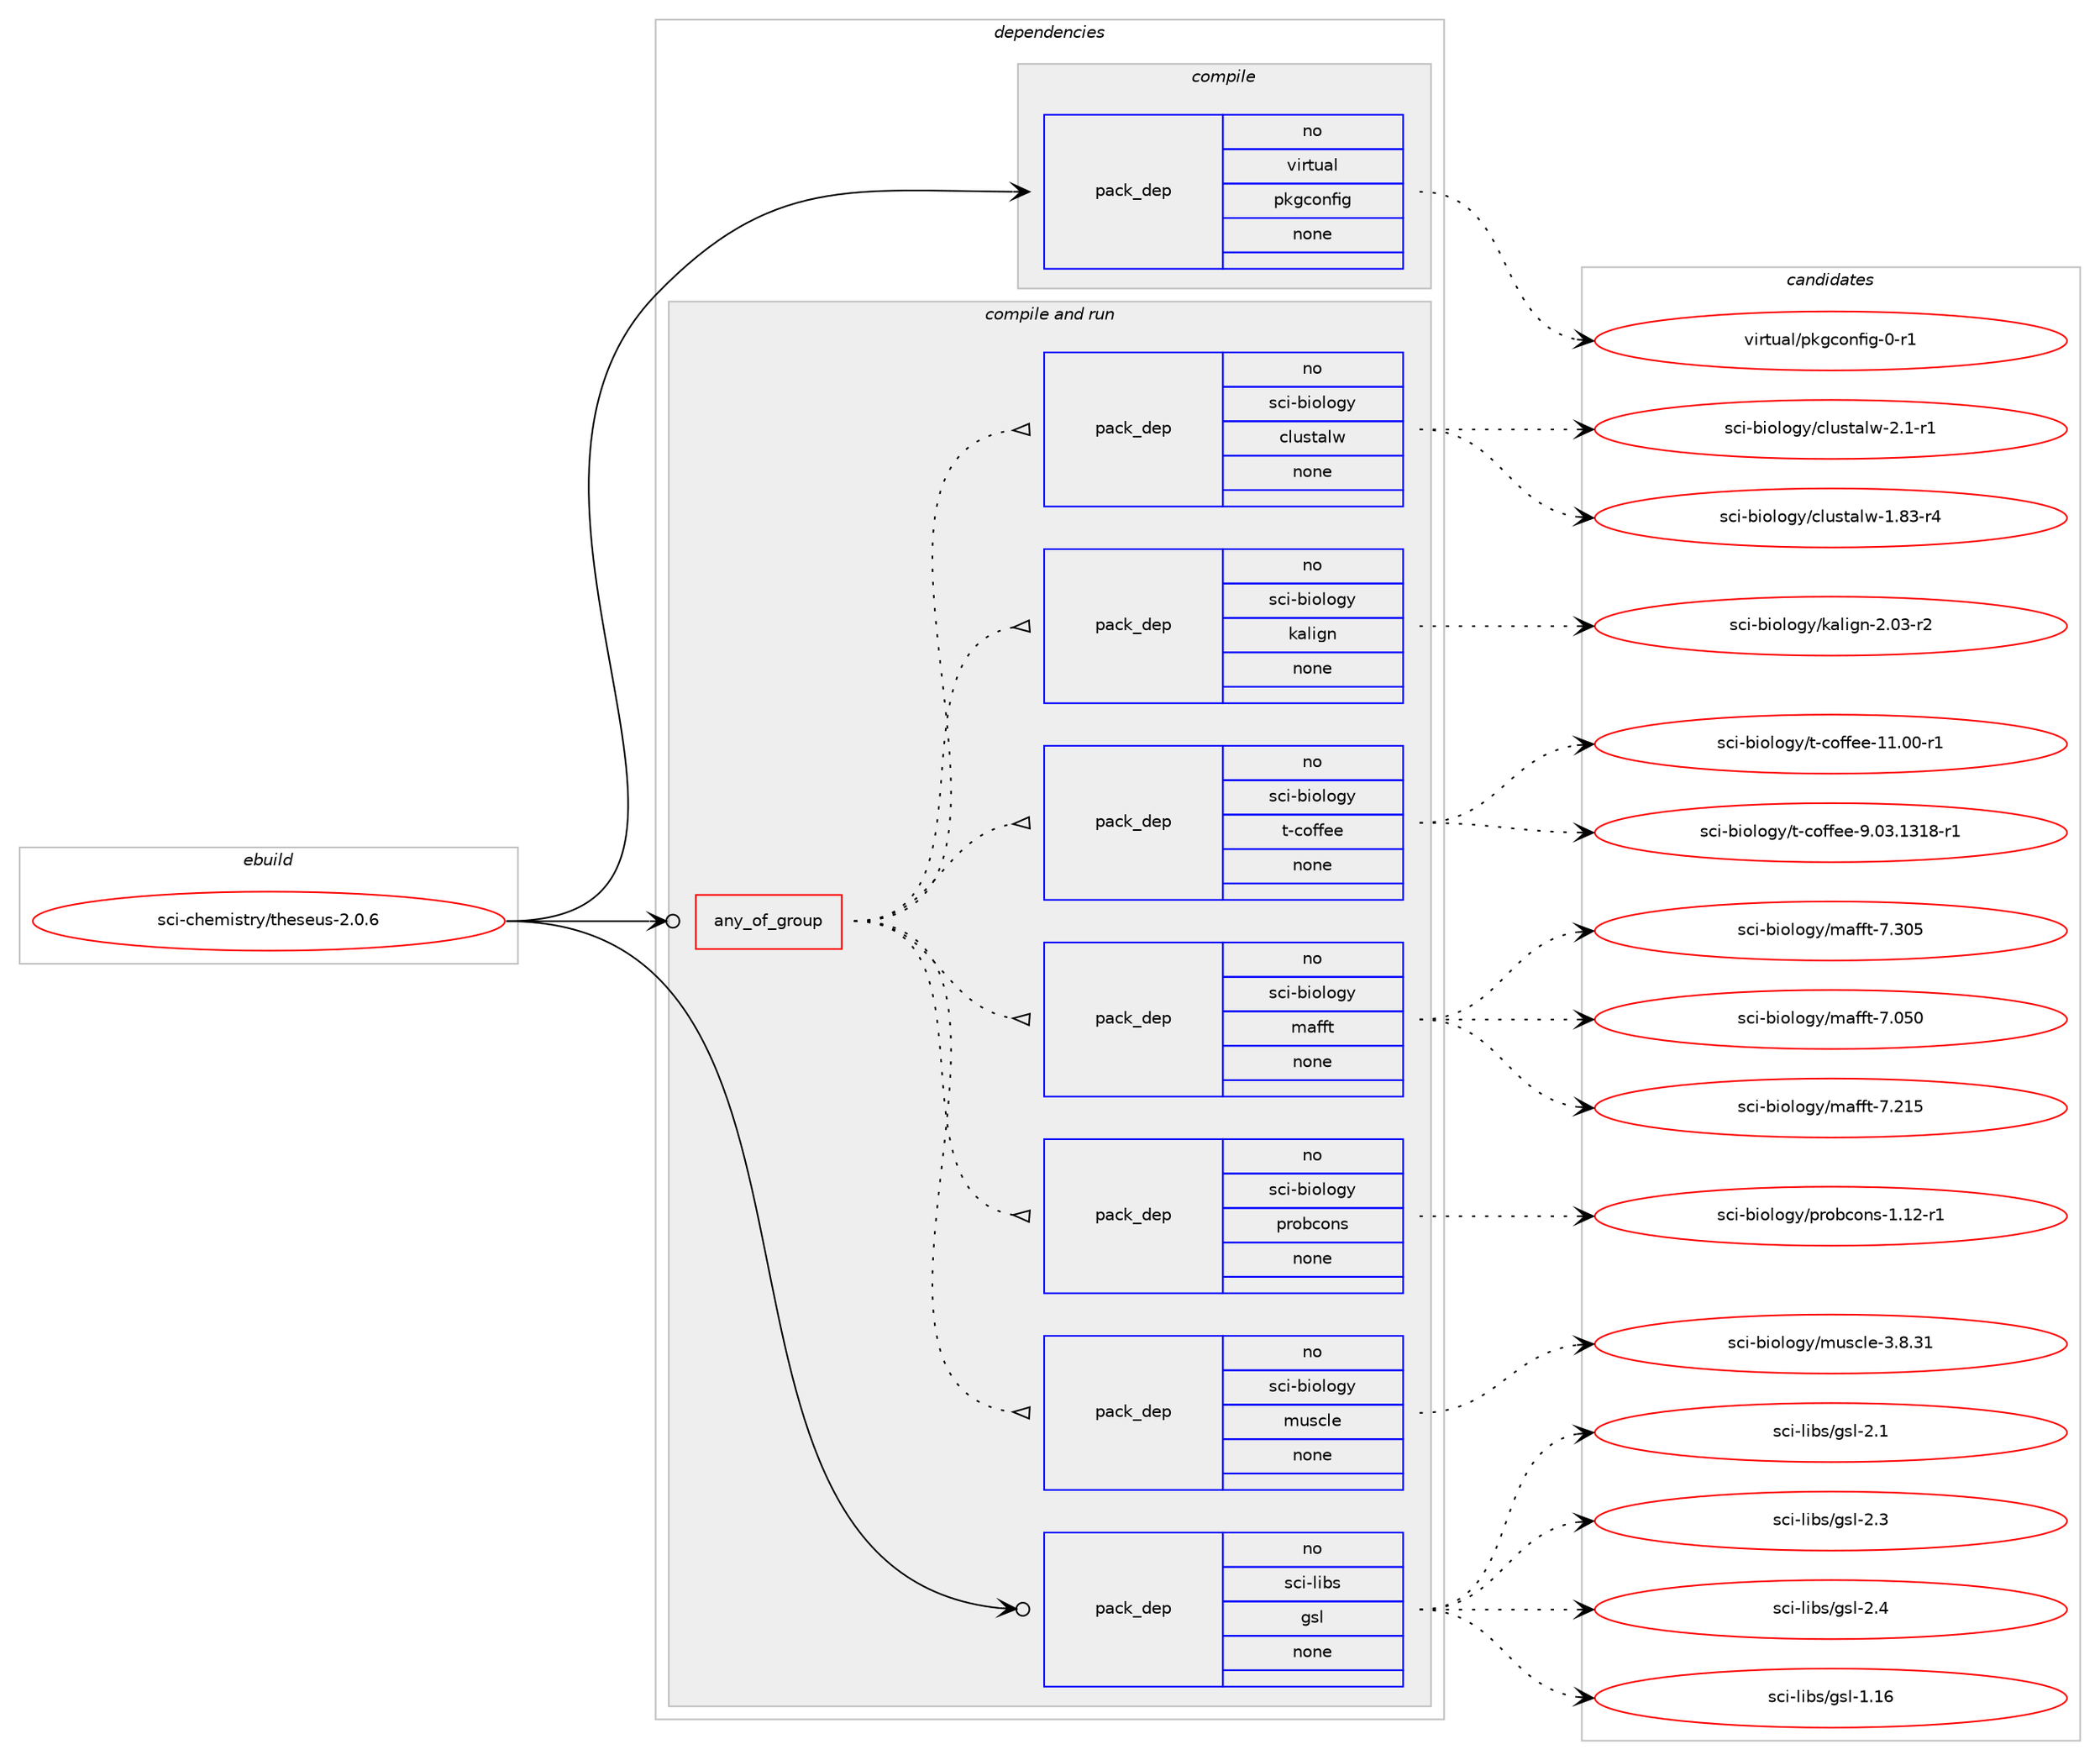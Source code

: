 digraph prolog {

# *************
# Graph options
# *************

newrank=true;
concentrate=true;
compound=true;
graph [rankdir=LR,fontname=Helvetica,fontsize=10,ranksep=1.5];#, ranksep=2.5, nodesep=0.2];
edge  [arrowhead=vee];
node  [fontname=Helvetica,fontsize=10];

# **********
# The ebuild
# **********

subgraph cluster_leftcol {
color=gray;
rank=same;
label=<<i>ebuild</i>>;
id [label="sci-chemistry/theseus-2.0.6", color=red, width=4, href="../sci-chemistry/theseus-2.0.6.svg"];
}

# ****************
# The dependencies
# ****************

subgraph cluster_midcol {
color=gray;
label=<<i>dependencies</i>>;
subgraph cluster_compile {
fillcolor="#eeeeee";
style=filled;
label=<<i>compile</i>>;
subgraph pack329624 {
dependency447135 [label=<<TABLE BORDER="0" CELLBORDER="1" CELLSPACING="0" CELLPADDING="4" WIDTH="220"><TR><TD ROWSPAN="6" CELLPADDING="30">pack_dep</TD></TR><TR><TD WIDTH="110">no</TD></TR><TR><TD>virtual</TD></TR><TR><TD>pkgconfig</TD></TR><TR><TD>none</TD></TR><TR><TD></TD></TR></TABLE>>, shape=none, color=blue];
}
id:e -> dependency447135:w [weight=20,style="solid",arrowhead="vee"];
}
subgraph cluster_compileandrun {
fillcolor="#eeeeee";
style=filled;
label=<<i>compile and run</i>>;
subgraph any7527 {
dependency447136 [label=<<TABLE BORDER="0" CELLBORDER="1" CELLSPACING="0" CELLPADDING="4"><TR><TD CELLPADDING="10">any_of_group</TD></TR></TABLE>>, shape=none, color=red];subgraph pack329625 {
dependency447137 [label=<<TABLE BORDER="0" CELLBORDER="1" CELLSPACING="0" CELLPADDING="4" WIDTH="220"><TR><TD ROWSPAN="6" CELLPADDING="30">pack_dep</TD></TR><TR><TD WIDTH="110">no</TD></TR><TR><TD>sci-biology</TD></TR><TR><TD>muscle</TD></TR><TR><TD>none</TD></TR><TR><TD></TD></TR></TABLE>>, shape=none, color=blue];
}
dependency447136:e -> dependency447137:w [weight=20,style="dotted",arrowhead="oinv"];
subgraph pack329626 {
dependency447138 [label=<<TABLE BORDER="0" CELLBORDER="1" CELLSPACING="0" CELLPADDING="4" WIDTH="220"><TR><TD ROWSPAN="6" CELLPADDING="30">pack_dep</TD></TR><TR><TD WIDTH="110">no</TD></TR><TR><TD>sci-biology</TD></TR><TR><TD>probcons</TD></TR><TR><TD>none</TD></TR><TR><TD></TD></TR></TABLE>>, shape=none, color=blue];
}
dependency447136:e -> dependency447138:w [weight=20,style="dotted",arrowhead="oinv"];
subgraph pack329627 {
dependency447139 [label=<<TABLE BORDER="0" CELLBORDER="1" CELLSPACING="0" CELLPADDING="4" WIDTH="220"><TR><TD ROWSPAN="6" CELLPADDING="30">pack_dep</TD></TR><TR><TD WIDTH="110">no</TD></TR><TR><TD>sci-biology</TD></TR><TR><TD>mafft</TD></TR><TR><TD>none</TD></TR><TR><TD></TD></TR></TABLE>>, shape=none, color=blue];
}
dependency447136:e -> dependency447139:w [weight=20,style="dotted",arrowhead="oinv"];
subgraph pack329628 {
dependency447140 [label=<<TABLE BORDER="0" CELLBORDER="1" CELLSPACING="0" CELLPADDING="4" WIDTH="220"><TR><TD ROWSPAN="6" CELLPADDING="30">pack_dep</TD></TR><TR><TD WIDTH="110">no</TD></TR><TR><TD>sci-biology</TD></TR><TR><TD>t-coffee</TD></TR><TR><TD>none</TD></TR><TR><TD></TD></TR></TABLE>>, shape=none, color=blue];
}
dependency447136:e -> dependency447140:w [weight=20,style="dotted",arrowhead="oinv"];
subgraph pack329629 {
dependency447141 [label=<<TABLE BORDER="0" CELLBORDER="1" CELLSPACING="0" CELLPADDING="4" WIDTH="220"><TR><TD ROWSPAN="6" CELLPADDING="30">pack_dep</TD></TR><TR><TD WIDTH="110">no</TD></TR><TR><TD>sci-biology</TD></TR><TR><TD>kalign</TD></TR><TR><TD>none</TD></TR><TR><TD></TD></TR></TABLE>>, shape=none, color=blue];
}
dependency447136:e -> dependency447141:w [weight=20,style="dotted",arrowhead="oinv"];
subgraph pack329630 {
dependency447142 [label=<<TABLE BORDER="0" CELLBORDER="1" CELLSPACING="0" CELLPADDING="4" WIDTH="220"><TR><TD ROWSPAN="6" CELLPADDING="30">pack_dep</TD></TR><TR><TD WIDTH="110">no</TD></TR><TR><TD>sci-biology</TD></TR><TR><TD>clustalw</TD></TR><TR><TD>none</TD></TR><TR><TD></TD></TR></TABLE>>, shape=none, color=blue];
}
dependency447136:e -> dependency447142:w [weight=20,style="dotted",arrowhead="oinv"];
}
id:e -> dependency447136:w [weight=20,style="solid",arrowhead="odotvee"];
subgraph pack329631 {
dependency447143 [label=<<TABLE BORDER="0" CELLBORDER="1" CELLSPACING="0" CELLPADDING="4" WIDTH="220"><TR><TD ROWSPAN="6" CELLPADDING="30">pack_dep</TD></TR><TR><TD WIDTH="110">no</TD></TR><TR><TD>sci-libs</TD></TR><TR><TD>gsl</TD></TR><TR><TD>none</TD></TR><TR><TD></TD></TR></TABLE>>, shape=none, color=blue];
}
id:e -> dependency447143:w [weight=20,style="solid",arrowhead="odotvee"];
}
subgraph cluster_run {
fillcolor="#eeeeee";
style=filled;
label=<<i>run</i>>;
}
}

# **************
# The candidates
# **************

subgraph cluster_choices {
rank=same;
color=gray;
label=<<i>candidates</i>>;

subgraph choice329624 {
color=black;
nodesep=1;
choice11810511411611797108471121071039911111010210510345484511449 [label="virtual/pkgconfig-0-r1", color=red, width=4,href="../virtual/pkgconfig-0-r1.svg"];
dependency447135:e -> choice11810511411611797108471121071039911111010210510345484511449:w [style=dotted,weight="100"];
}
subgraph choice329625 {
color=black;
nodesep=1;
choice115991054598105111108111103121471091171159910810145514656465149 [label="sci-biology/muscle-3.8.31", color=red, width=4,href="../sci-biology/muscle-3.8.31.svg"];
dependency447137:e -> choice115991054598105111108111103121471091171159910810145514656465149:w [style=dotted,weight="100"];
}
subgraph choice329626 {
color=black;
nodesep=1;
choice11599105459810511110811110312147112114111989911111011545494649504511449 [label="sci-biology/probcons-1.12-r1", color=red, width=4,href="../sci-biology/probcons-1.12-r1.svg"];
dependency447138:e -> choice11599105459810511110811110312147112114111989911111011545494649504511449:w [style=dotted,weight="100"];
}
subgraph choice329627 {
color=black;
nodesep=1;
choice1159910545981051111081111031214710997102102116455546485348 [label="sci-biology/mafft-7.050", color=red, width=4,href="../sci-biology/mafft-7.050.svg"];
choice1159910545981051111081111031214710997102102116455546504953 [label="sci-biology/mafft-7.215", color=red, width=4,href="../sci-biology/mafft-7.215.svg"];
choice1159910545981051111081111031214710997102102116455546514853 [label="sci-biology/mafft-7.305", color=red, width=4,href="../sci-biology/mafft-7.305.svg"];
dependency447139:e -> choice1159910545981051111081111031214710997102102116455546485348:w [style=dotted,weight="100"];
dependency447139:e -> choice1159910545981051111081111031214710997102102116455546504953:w [style=dotted,weight="100"];
dependency447139:e -> choice1159910545981051111081111031214710997102102116455546514853:w [style=dotted,weight="100"];
}
subgraph choice329628 {
color=black;
nodesep=1;
choice1159910545981051111081111031214711645991111021021011014549494648484511449 [label="sci-biology/t-coffee-11.00-r1", color=red, width=4,href="../sci-biology/t-coffee-11.00-r1.svg"];
choice115991054598105111108111103121471164599111102102101101455746485146495149564511449 [label="sci-biology/t-coffee-9.03.1318-r1", color=red, width=4,href="../sci-biology/t-coffee-9.03.1318-r1.svg"];
dependency447140:e -> choice1159910545981051111081111031214711645991111021021011014549494648484511449:w [style=dotted,weight="100"];
dependency447140:e -> choice115991054598105111108111103121471164599111102102101101455746485146495149564511449:w [style=dotted,weight="100"];
}
subgraph choice329629 {
color=black;
nodesep=1;
choice115991054598105111108111103121471079710810510311045504648514511450 [label="sci-biology/kalign-2.03-r2", color=red, width=4,href="../sci-biology/kalign-2.03-r2.svg"];
dependency447141:e -> choice115991054598105111108111103121471079710810510311045504648514511450:w [style=dotted,weight="100"];
}
subgraph choice329630 {
color=black;
nodesep=1;
choice11599105459810511110811110312147991081171151169710811945494656514511452 [label="sci-biology/clustalw-1.83-r4", color=red, width=4,href="../sci-biology/clustalw-1.83-r4.svg"];
choice115991054598105111108111103121479910811711511697108119455046494511449 [label="sci-biology/clustalw-2.1-r1", color=red, width=4,href="../sci-biology/clustalw-2.1-r1.svg"];
dependency447142:e -> choice11599105459810511110811110312147991081171151169710811945494656514511452:w [style=dotted,weight="100"];
dependency447142:e -> choice115991054598105111108111103121479910811711511697108119455046494511449:w [style=dotted,weight="100"];
}
subgraph choice329631 {
color=black;
nodesep=1;
choice115991054510810598115471031151084549464954 [label="sci-libs/gsl-1.16", color=red, width=4,href="../sci-libs/gsl-1.16.svg"];
choice1159910545108105981154710311510845504649 [label="sci-libs/gsl-2.1", color=red, width=4,href="../sci-libs/gsl-2.1.svg"];
choice1159910545108105981154710311510845504651 [label="sci-libs/gsl-2.3", color=red, width=4,href="../sci-libs/gsl-2.3.svg"];
choice1159910545108105981154710311510845504652 [label="sci-libs/gsl-2.4", color=red, width=4,href="../sci-libs/gsl-2.4.svg"];
dependency447143:e -> choice115991054510810598115471031151084549464954:w [style=dotted,weight="100"];
dependency447143:e -> choice1159910545108105981154710311510845504649:w [style=dotted,weight="100"];
dependency447143:e -> choice1159910545108105981154710311510845504651:w [style=dotted,weight="100"];
dependency447143:e -> choice1159910545108105981154710311510845504652:w [style=dotted,weight="100"];
}
}

}
